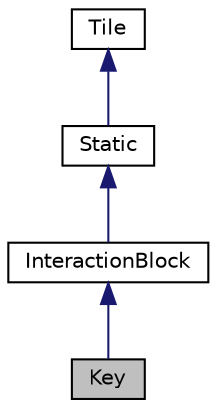digraph "Key"
{
 // LATEX_PDF_SIZE
  edge [fontname="Helvetica",fontsize="10",labelfontname="Helvetica",labelfontsize="10"];
  node [fontname="Helvetica",fontsize="10",shape=record];
  Node1 [label="Key",height=0.2,width=0.4,color="black", fillcolor="grey75", style="filled", fontcolor="black",tooltip=" "];
  Node2 -> Node1 [dir="back",color="midnightblue",fontsize="10",style="solid",fontname="Helvetica"];
  Node2 [label="InteractionBlock",height=0.2,width=0.4,color="black", fillcolor="white", style="filled",URL="$class_interaction_block.html",tooltip=" "];
  Node3 -> Node2 [dir="back",color="midnightblue",fontsize="10",style="solid",fontname="Helvetica"];
  Node3 [label="Static",height=0.2,width=0.4,color="black", fillcolor="white", style="filled",URL="$class_static.html",tooltip=" "];
  Node4 -> Node3 [dir="back",color="midnightblue",fontsize="10",style="solid",fontname="Helvetica"];
  Node4 [label="Tile",height=0.2,width=0.4,color="black", fillcolor="white", style="filled",URL="$class_tile.html",tooltip=" "];
}

